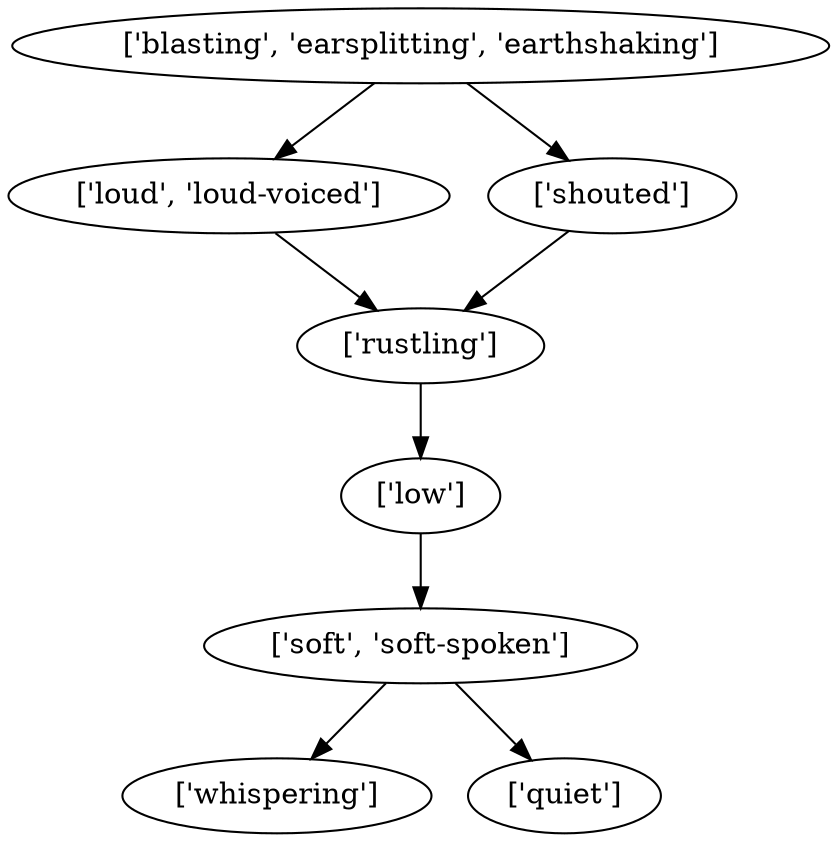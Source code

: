 strict digraph  {
	"['loud', 'loud-voiced']" -> "['rustling']";
	"['rustling']" -> "['low']";
	"['low']" -> "['soft', 'soft-spoken']";
	"['blasting', 'earsplitting', 'earthshaking']" -> "['loud', 'loud-voiced']";
	"['blasting', 'earsplitting', 'earthshaking']" -> "['shouted']";
	"['shouted']" -> "['rustling']";
	"['soft', 'soft-spoken']" -> "['whispering']";
	"['soft', 'soft-spoken']" -> "['quiet']";
}
